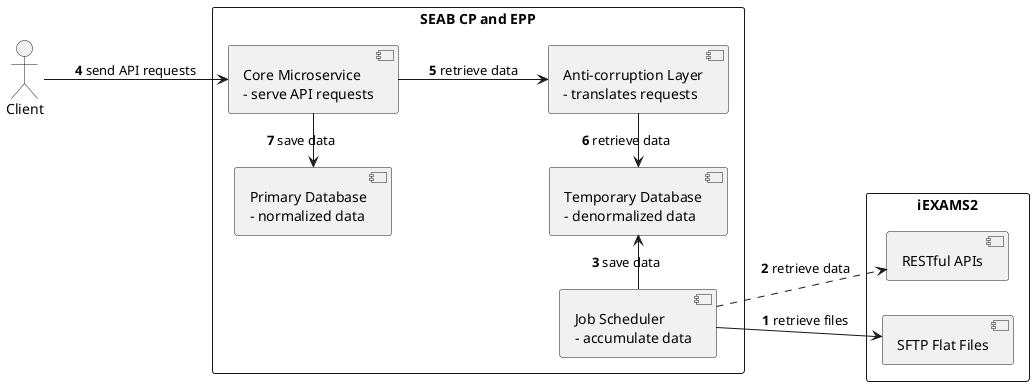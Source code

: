 @startuml
left to right direction
actor :Client: as Client
rectangle iEXAMS2 {
  component API [
    RESTful APIs
  ]
  component SFTP [
    SFTP Flat Files
  ]
}
rectangle "SEAB CP and EPP" {
  component Service [
    Core Microservice
    - serve API requests
  ]
  component Layer [
    Anti-corruption Layer
    - translates requests
  ]
  component Database [
    Primary Database
    - normalized data
  ]
  component Scheduler [
    Job Scheduler
    - accumulate data
  ]
  component TempDatabase [
    Temporary Database
    - denormalized data
  ]
  Scheduler -down-> SFTP: **1** retrieve files
  Scheduler .down.> API: **2** retrieve data
  Scheduler -right-> TempDatabase: **3** save data
  Client -down-> Service: **4** send API requests
  Service -down-> Layer: **5** retrieve data
  Layer -left-> TempDatabase: **6** retrieve data
  Service -left-> Database: **7** save data
}
@enduml